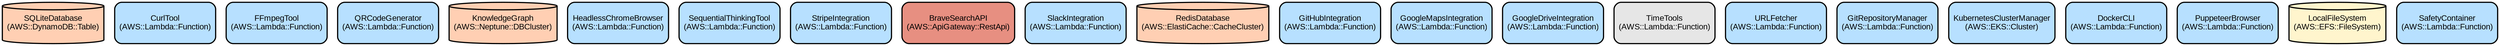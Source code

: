 digraph INFRA {
  node [ color = "black", fillcolor = "#E6E6E6", height =1, style = "filled,bold,rounded", fontname = "Arial" ];
  "SQLiteDatabase" [ label = "SQLiteDatabase
(AWS::DynamoDB::Table)", shape =cylinder, fillcolor = "#FFCFB3" ];
  "CurlTool" [ label = "CurlTool
(AWS::Lambda::Function)", shape =rectangle, fillcolor = "#B7E0FF" ];
  "FFmpegTool" [ label = "FFmpegTool
(AWS::Lambda::Function)", shape =rectangle, fillcolor = "#B7E0FF" ];
  "QRCodeGenerator" [ label = "QRCodeGenerator
(AWS::Lambda::Function)", shape =rectangle, fillcolor = "#B7E0FF" ];
  "KnowledgeGraph" [ label = "KnowledgeGraph
(AWS::Neptune::DBCluster)", shape =cylinder, fillcolor = "#FFCFB3" ];
  "HeadlessChromeBrowser" [ label = "HeadlessChromeBrowser
(AWS::Lambda::Function)", shape =rectangle, fillcolor = "#B7E0FF" ];
  "SequentialThinkingTool" [ label = "SequentialThinkingTool
(AWS::Lambda::Function)", shape =rectangle, fillcolor = "#B7E0FF" ];
  "StripeIntegration" [ label = "StripeIntegration
(AWS::Lambda::Function)", shape =rectangle, fillcolor = "#B7E0FF" ];
  "BraveSearchAPI" [ label = "BraveSearchAPI
(AWS::ApiGateway::RestApi)", shape =rectangle, fillcolor = "#E78F81" ];
  "SlackIntegration" [ label = "SlackIntegration
(AWS::Lambda::Function)", shape =rectangle, fillcolor = "#B7E0FF" ];
  "RedisDatabase" [ label = "RedisDatabase
(AWS::ElastiCache::CacheCluster)", shape =cylinder, fillcolor = "#FFCFB3" ];
  "GitHubIntegration" [ label = "GitHubIntegration
(AWS::Lambda::Function)", shape =rectangle, fillcolor = "#B7E0FF" ];
  "GoogleMapsIntegration" [ label = "GoogleMapsIntegration
(AWS::Lambda::Function)", shape =rectangle, fillcolor = "#B7E0FF" ];
  "GoogleDriveIntegration" [ label = "GoogleDriveIntegration
(AWS::Lambda::Function)", shape =rectangle, fillcolor = "#B7E0FF" ];
  "TimeTools" [ label = "TimeTools
(AWS::Lambda::Function)", shape =rectangle ];
  "URLFetcher" [ label = "URLFetcher
(AWS::Lambda::Function)", shape =rectangle, fillcolor = "#B7E0FF" ];
  "GitRepositoryManager" [ label = "GitRepositoryManager
(AWS::Lambda::Function)", shape =rectangle, fillcolor = "#B7E0FF" ];
  "KubernetesClusterManager" [ label = "KubernetesClusterManager
(AWS::EKS::Cluster)", shape =rectangle, fillcolor = "#B7E0FF" ];
  "DockerCLI" [ label = "DockerCLI
(AWS::Lambda::Function)", shape =rectangle, fillcolor = "#B7E0FF" ];
  "PuppeteerBrowser" [ label = "PuppeteerBrowser
(AWS::Lambda::Function)", shape =rectangle, fillcolor = "#B7E0FF" ];
  "LocalFileSystem" [ label = "LocalFileSystem
(AWS::EFS::FileSystem)", shape =cylinder, fillcolor = "#FFF5CD" ];
  "SafetyContainer" [ label = "SafetyContainer
(AWS::Lambda::Function)", shape =rectangle, fillcolor = "#B7E0FF" ];
}
